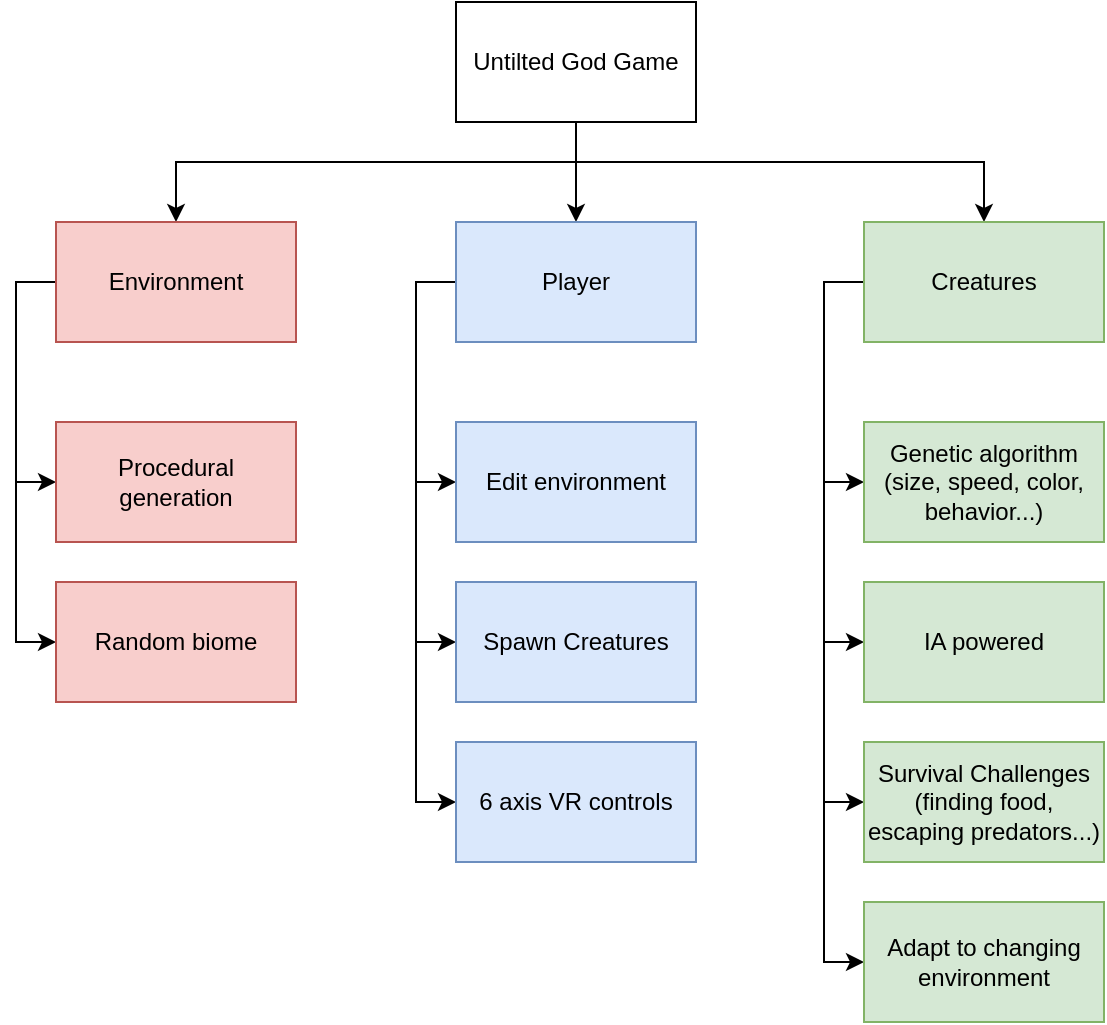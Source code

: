 <mxfile version="22.1.1" type="device">
  <diagram name="Page-1" id="uYjQxTJ9Kn2SAAcoWVMc">
    <mxGraphModel dx="1794" dy="639" grid="1" gridSize="10" guides="1" tooltips="1" connect="1" arrows="1" fold="1" page="1" pageScale="1" pageWidth="827" pageHeight="1169" math="0" shadow="0">
      <root>
        <mxCell id="0" />
        <mxCell id="1" parent="0" />
        <mxCell id="O8zztULoTH7YiL1LroXa-17" style="edgeStyle=orthogonalEdgeStyle;rounded=0;orthogonalLoop=1;jettySize=auto;html=1;entryX=0.5;entryY=0;entryDx=0;entryDy=0;" edge="1" parent="1" source="O8zztULoTH7YiL1LroXa-1" target="O8zztULoTH7YiL1LroXa-2">
          <mxGeometry relative="1" as="geometry">
            <Array as="points">
              <mxPoint x="270" y="250" />
              <mxPoint x="70" y="250" />
            </Array>
          </mxGeometry>
        </mxCell>
        <mxCell id="O8zztULoTH7YiL1LroXa-18" style="edgeStyle=orthogonalEdgeStyle;rounded=0;orthogonalLoop=1;jettySize=auto;html=1;entryX=0.5;entryY=0;entryDx=0;entryDy=0;" edge="1" parent="1" source="O8zztULoTH7YiL1LroXa-1" target="O8zztULoTH7YiL1LroXa-3">
          <mxGeometry relative="1" as="geometry" />
        </mxCell>
        <mxCell id="O8zztULoTH7YiL1LroXa-19" style="edgeStyle=orthogonalEdgeStyle;rounded=0;orthogonalLoop=1;jettySize=auto;html=1;" edge="1" parent="1" source="O8zztULoTH7YiL1LroXa-1" target="O8zztULoTH7YiL1LroXa-4">
          <mxGeometry relative="1" as="geometry">
            <Array as="points">
              <mxPoint x="270" y="250" />
              <mxPoint x="474" y="250" />
            </Array>
          </mxGeometry>
        </mxCell>
        <mxCell id="O8zztULoTH7YiL1LroXa-1" value="Untilted God Game" style="rounded=0;whiteSpace=wrap;html=1;" vertex="1" parent="1">
          <mxGeometry x="210" y="170" width="120" height="60" as="geometry" />
        </mxCell>
        <mxCell id="O8zztULoTH7YiL1LroXa-28" style="edgeStyle=orthogonalEdgeStyle;rounded=0;orthogonalLoop=1;jettySize=auto;html=1;entryX=0;entryY=0.5;entryDx=0;entryDy=0;" edge="1" parent="1" source="O8zztULoTH7YiL1LroXa-2" target="O8zztULoTH7YiL1LroXa-6">
          <mxGeometry relative="1" as="geometry">
            <Array as="points">
              <mxPoint x="-10" y="310" />
              <mxPoint x="-10" y="410" />
            </Array>
          </mxGeometry>
        </mxCell>
        <mxCell id="O8zztULoTH7YiL1LroXa-29" style="edgeStyle=orthogonalEdgeStyle;rounded=0;orthogonalLoop=1;jettySize=auto;html=1;entryX=0;entryY=0.5;entryDx=0;entryDy=0;" edge="1" parent="1" source="O8zztULoTH7YiL1LroXa-2" target="O8zztULoTH7YiL1LroXa-7">
          <mxGeometry relative="1" as="geometry">
            <Array as="points">
              <mxPoint x="-10" y="310" />
              <mxPoint x="-10" y="490" />
            </Array>
          </mxGeometry>
        </mxCell>
        <mxCell id="O8zztULoTH7YiL1LroXa-2" value="Environment" style="rounded=0;whiteSpace=wrap;html=1;fillColor=#f8cecc;strokeColor=#b85450;" vertex="1" parent="1">
          <mxGeometry x="10" y="280" width="120" height="60" as="geometry" />
        </mxCell>
        <mxCell id="O8zztULoTH7YiL1LroXa-25" style="edgeStyle=orthogonalEdgeStyle;rounded=0;orthogonalLoop=1;jettySize=auto;html=1;entryX=0;entryY=0.5;entryDx=0;entryDy=0;" edge="1" parent="1" source="O8zztULoTH7YiL1LroXa-3" target="O8zztULoTH7YiL1LroXa-8">
          <mxGeometry relative="1" as="geometry">
            <Array as="points">
              <mxPoint x="190" y="310" />
              <mxPoint x="190" y="410" />
            </Array>
          </mxGeometry>
        </mxCell>
        <mxCell id="O8zztULoTH7YiL1LroXa-26" style="edgeStyle=orthogonalEdgeStyle;rounded=0;orthogonalLoop=1;jettySize=auto;html=1;entryX=0;entryY=0.5;entryDx=0;entryDy=0;" edge="1" parent="1" source="O8zztULoTH7YiL1LroXa-3" target="O8zztULoTH7YiL1LroXa-9">
          <mxGeometry relative="1" as="geometry">
            <Array as="points">
              <mxPoint x="190" y="310" />
              <mxPoint x="190" y="490" />
            </Array>
          </mxGeometry>
        </mxCell>
        <mxCell id="O8zztULoTH7YiL1LroXa-27" style="edgeStyle=orthogonalEdgeStyle;rounded=0;orthogonalLoop=1;jettySize=auto;html=1;entryX=0;entryY=0.5;entryDx=0;entryDy=0;" edge="1" parent="1" source="O8zztULoTH7YiL1LroXa-3" target="O8zztULoTH7YiL1LroXa-10">
          <mxGeometry relative="1" as="geometry">
            <Array as="points">
              <mxPoint x="190" y="310" />
              <mxPoint x="190" y="570" />
            </Array>
          </mxGeometry>
        </mxCell>
        <mxCell id="O8zztULoTH7YiL1LroXa-3" value="Player" style="rounded=0;whiteSpace=wrap;html=1;fillColor=#dae8fc;strokeColor=#6c8ebf;" vertex="1" parent="1">
          <mxGeometry x="210" y="280" width="120" height="60" as="geometry" />
        </mxCell>
        <mxCell id="O8zztULoTH7YiL1LroXa-20" style="edgeStyle=orthogonalEdgeStyle;rounded=0;orthogonalLoop=1;jettySize=auto;html=1;entryX=0;entryY=0.5;entryDx=0;entryDy=0;" edge="1" parent="1" source="O8zztULoTH7YiL1LroXa-4" target="O8zztULoTH7YiL1LroXa-11">
          <mxGeometry relative="1" as="geometry">
            <Array as="points">
              <mxPoint x="394" y="310" />
              <mxPoint x="394" y="410" />
            </Array>
          </mxGeometry>
        </mxCell>
        <mxCell id="O8zztULoTH7YiL1LroXa-22" style="edgeStyle=orthogonalEdgeStyle;rounded=0;orthogonalLoop=1;jettySize=auto;html=1;entryX=0;entryY=0.5;entryDx=0;entryDy=0;" edge="1" parent="1" source="O8zztULoTH7YiL1LroXa-4" target="O8zztULoTH7YiL1LroXa-12">
          <mxGeometry relative="1" as="geometry">
            <Array as="points">
              <mxPoint x="394" y="310" />
              <mxPoint x="394" y="490" />
            </Array>
          </mxGeometry>
        </mxCell>
        <mxCell id="O8zztULoTH7YiL1LroXa-23" style="edgeStyle=orthogonalEdgeStyle;rounded=0;orthogonalLoop=1;jettySize=auto;html=1;entryX=0;entryY=0.5;entryDx=0;entryDy=0;" edge="1" parent="1" source="O8zztULoTH7YiL1LroXa-4" target="O8zztULoTH7YiL1LroXa-13">
          <mxGeometry relative="1" as="geometry">
            <Array as="points">
              <mxPoint x="394" y="310" />
              <mxPoint x="394" y="570" />
            </Array>
          </mxGeometry>
        </mxCell>
        <mxCell id="O8zztULoTH7YiL1LroXa-24" style="edgeStyle=orthogonalEdgeStyle;rounded=0;orthogonalLoop=1;jettySize=auto;html=1;entryX=0;entryY=0.5;entryDx=0;entryDy=0;" edge="1" parent="1" source="O8zztULoTH7YiL1LroXa-4" target="O8zztULoTH7YiL1LroXa-14">
          <mxGeometry relative="1" as="geometry">
            <Array as="points">
              <mxPoint x="394" y="310" />
              <mxPoint x="394" y="650" />
            </Array>
          </mxGeometry>
        </mxCell>
        <mxCell id="O8zztULoTH7YiL1LroXa-4" value="Creatures" style="rounded=0;whiteSpace=wrap;html=1;fillColor=#d5e8d4;strokeColor=#82b366;" vertex="1" parent="1">
          <mxGeometry x="414" y="280" width="120" height="60" as="geometry" />
        </mxCell>
        <mxCell id="O8zztULoTH7YiL1LroXa-6" value="Procedural generation" style="rounded=0;whiteSpace=wrap;html=1;fillColor=#f8cecc;strokeColor=#b85450;" vertex="1" parent="1">
          <mxGeometry x="10" y="380" width="120" height="60" as="geometry" />
        </mxCell>
        <mxCell id="O8zztULoTH7YiL1LroXa-7" value="Random biome" style="rounded=0;whiteSpace=wrap;html=1;fillColor=#f8cecc;strokeColor=#b85450;" vertex="1" parent="1">
          <mxGeometry x="10" y="460" width="120" height="60" as="geometry" />
        </mxCell>
        <mxCell id="O8zztULoTH7YiL1LroXa-8" value="Edit environment" style="rounded=0;whiteSpace=wrap;html=1;fillColor=#dae8fc;strokeColor=#6c8ebf;" vertex="1" parent="1">
          <mxGeometry x="210" y="380" width="120" height="60" as="geometry" />
        </mxCell>
        <mxCell id="O8zztULoTH7YiL1LroXa-9" value="Spawn Creatures" style="rounded=0;whiteSpace=wrap;html=1;fillColor=#dae8fc;strokeColor=#6c8ebf;" vertex="1" parent="1">
          <mxGeometry x="210" y="460" width="120" height="60" as="geometry" />
        </mxCell>
        <mxCell id="O8zztULoTH7YiL1LroXa-10" value="&lt;div&gt;6 axis VR controls&lt;/div&gt;" style="rounded=0;whiteSpace=wrap;html=1;fillColor=#dae8fc;strokeColor=#6c8ebf;" vertex="1" parent="1">
          <mxGeometry x="210" y="540" width="120" height="60" as="geometry" />
        </mxCell>
        <mxCell id="O8zztULoTH7YiL1LroXa-11" value="Genetic algorithm (size, speed, color, behavior...)" style="rounded=0;whiteSpace=wrap;html=1;fillColor=#d5e8d4;strokeColor=#82b366;" vertex="1" parent="1">
          <mxGeometry x="414" y="380" width="120" height="60" as="geometry" />
        </mxCell>
        <mxCell id="O8zztULoTH7YiL1LroXa-12" value="IA powered" style="rounded=0;whiteSpace=wrap;html=1;fillColor=#d5e8d4;strokeColor=#82b366;" vertex="1" parent="1">
          <mxGeometry x="414" y="460" width="120" height="60" as="geometry" />
        </mxCell>
        <mxCell id="O8zztULoTH7YiL1LroXa-13" value="Survival Challenges (finding food, escaping predators...)" style="rounded=0;whiteSpace=wrap;html=1;fillColor=#d5e8d4;strokeColor=#82b366;" vertex="1" parent="1">
          <mxGeometry x="414" y="540" width="120" height="60" as="geometry" />
        </mxCell>
        <mxCell id="O8zztULoTH7YiL1LroXa-14" value="Adapt to changing environment" style="rounded=0;whiteSpace=wrap;html=1;fillColor=#d5e8d4;strokeColor=#82b366;" vertex="1" parent="1">
          <mxGeometry x="414" y="620" width="120" height="60" as="geometry" />
        </mxCell>
      </root>
    </mxGraphModel>
  </diagram>
</mxfile>
